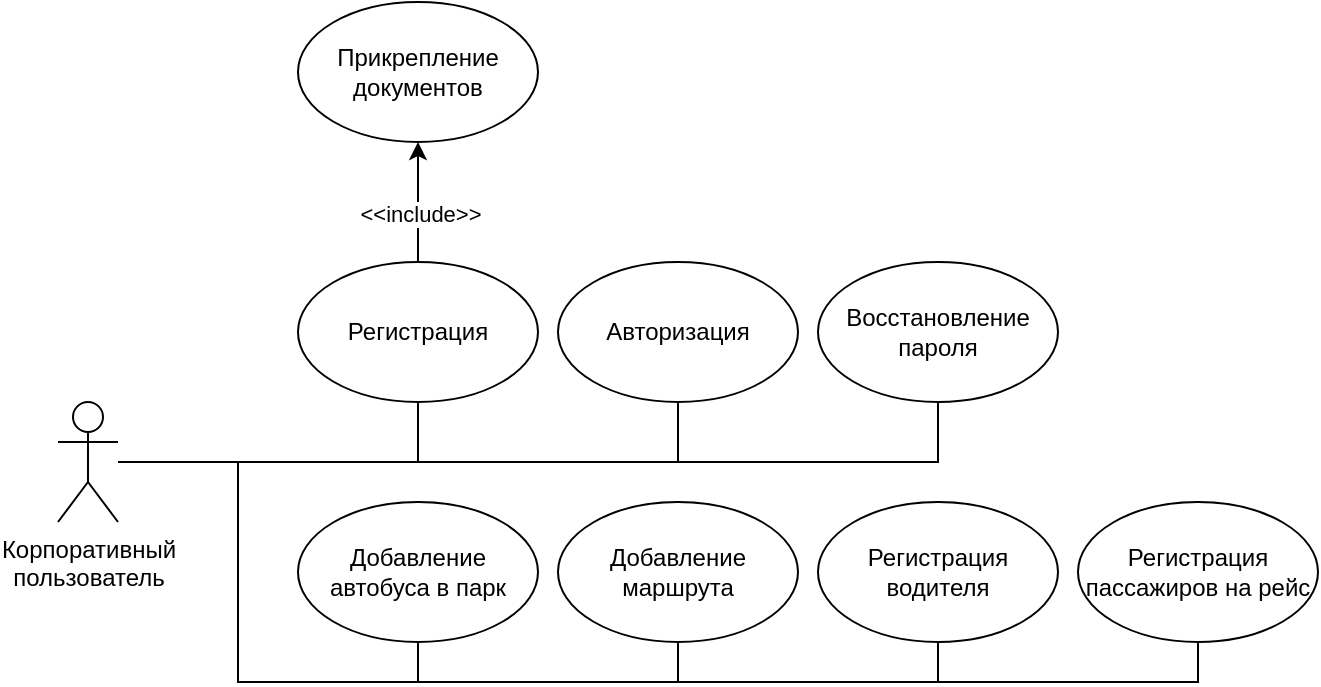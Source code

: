 <mxfile version="15.9.1" type="github">
  <diagram id="t17-Qg_j4giSJlyN2eTZ" name="Page-1">
    <mxGraphModel dx="1185" dy="635" grid="1" gridSize="10" guides="1" tooltips="1" connect="1" arrows="1" fold="1" page="1" pageScale="1" pageWidth="1169" pageHeight="827" math="0" shadow="0">
      <root>
        <mxCell id="0" />
        <mxCell id="1" parent="0" />
        <mxCell id="rjnUexd31WghPcECbCWM-12" style="edgeStyle=orthogonalEdgeStyle;rounded=0;orthogonalLoop=1;jettySize=auto;html=1;entryX=0.5;entryY=1;entryDx=0;entryDy=0;endArrow=none;endFill=0;" edge="1" parent="1" source="rjnUexd31WghPcECbCWM-1" target="rjnUexd31WghPcECbCWM-2">
          <mxGeometry relative="1" as="geometry">
            <Array as="points">
              <mxPoint x="260" y="270" />
            </Array>
          </mxGeometry>
        </mxCell>
        <mxCell id="rjnUexd31WghPcECbCWM-13" style="edgeStyle=orthogonalEdgeStyle;rounded=0;orthogonalLoop=1;jettySize=auto;html=1;entryX=0.5;entryY=1;entryDx=0;entryDy=0;endArrow=none;endFill=0;" edge="1" parent="1" source="rjnUexd31WghPcECbCWM-1" target="rjnUexd31WghPcECbCWM-3">
          <mxGeometry relative="1" as="geometry" />
        </mxCell>
        <mxCell id="rjnUexd31WghPcECbCWM-14" style="edgeStyle=orthogonalEdgeStyle;rounded=0;orthogonalLoop=1;jettySize=auto;html=1;entryX=0.5;entryY=1;entryDx=0;entryDy=0;endArrow=none;endFill=0;" edge="1" parent="1" source="rjnUexd31WghPcECbCWM-1" target="rjnUexd31WghPcECbCWM-7">
          <mxGeometry relative="1" as="geometry" />
        </mxCell>
        <mxCell id="rjnUexd31WghPcECbCWM-15" style="edgeStyle=orthogonalEdgeStyle;rounded=0;orthogonalLoop=1;jettySize=auto;html=1;entryX=0.5;entryY=1;entryDx=0;entryDy=0;endArrow=none;endFill=0;" edge="1" parent="1" source="rjnUexd31WghPcECbCWM-1" target="rjnUexd31WghPcECbCWM-8">
          <mxGeometry relative="1" as="geometry">
            <Array as="points">
              <mxPoint x="170" y="270" />
              <mxPoint x="170" y="380" />
              <mxPoint x="260" y="380" />
            </Array>
          </mxGeometry>
        </mxCell>
        <mxCell id="rjnUexd31WghPcECbCWM-16" style="edgeStyle=orthogonalEdgeStyle;rounded=0;orthogonalLoop=1;jettySize=auto;html=1;entryX=0.5;entryY=1;entryDx=0;entryDy=0;endArrow=none;endFill=0;" edge="1" parent="1" source="rjnUexd31WghPcECbCWM-1" target="rjnUexd31WghPcECbCWM-9">
          <mxGeometry relative="1" as="geometry">
            <Array as="points">
              <mxPoint x="170" y="270" />
              <mxPoint x="170" y="380" />
              <mxPoint x="390" y="380" />
            </Array>
          </mxGeometry>
        </mxCell>
        <mxCell id="rjnUexd31WghPcECbCWM-17" style="edgeStyle=orthogonalEdgeStyle;rounded=0;orthogonalLoop=1;jettySize=auto;html=1;entryX=0.5;entryY=1;entryDx=0;entryDy=0;endArrow=none;endFill=0;" edge="1" parent="1" source="rjnUexd31WghPcECbCWM-1" target="rjnUexd31WghPcECbCWM-10">
          <mxGeometry relative="1" as="geometry">
            <Array as="points">
              <mxPoint x="170" y="270" />
              <mxPoint x="170" y="380" />
              <mxPoint x="520" y="380" />
            </Array>
          </mxGeometry>
        </mxCell>
        <mxCell id="rjnUexd31WghPcECbCWM-18" style="edgeStyle=orthogonalEdgeStyle;rounded=0;orthogonalLoop=1;jettySize=auto;html=1;entryX=0.5;entryY=1;entryDx=0;entryDy=0;endArrow=none;endFill=0;" edge="1" parent="1" source="rjnUexd31WghPcECbCWM-1" target="rjnUexd31WghPcECbCWM-11">
          <mxGeometry relative="1" as="geometry">
            <Array as="points">
              <mxPoint x="170" y="270" />
              <mxPoint x="170" y="380" />
              <mxPoint x="650" y="380" />
            </Array>
          </mxGeometry>
        </mxCell>
        <mxCell id="rjnUexd31WghPcECbCWM-1" value="Корпоративный &lt;br&gt;пользователь" style="shape=umlActor;verticalLabelPosition=bottom;verticalAlign=top;html=1;outlineConnect=0;" vertex="1" parent="1">
          <mxGeometry x="80" y="240" width="30" height="60" as="geometry" />
        </mxCell>
        <mxCell id="rjnUexd31WghPcECbCWM-5" style="edgeStyle=orthogonalEdgeStyle;rounded=0;orthogonalLoop=1;jettySize=auto;html=1;entryX=0.5;entryY=1;entryDx=0;entryDy=0;" edge="1" parent="1" source="rjnUexd31WghPcECbCWM-2" target="rjnUexd31WghPcECbCWM-4">
          <mxGeometry relative="1" as="geometry" />
        </mxCell>
        <mxCell id="rjnUexd31WghPcECbCWM-6" value="&amp;lt;&amp;lt;include&amp;gt;&amp;gt;" style="edgeLabel;html=1;align=center;verticalAlign=middle;resizable=0;points=[];" vertex="1" connectable="0" parent="rjnUexd31WghPcECbCWM-5">
          <mxGeometry x="-0.193" y="-1" relative="1" as="geometry">
            <mxPoint as="offset" />
          </mxGeometry>
        </mxCell>
        <mxCell id="rjnUexd31WghPcECbCWM-2" value="Регистрация" style="ellipse;whiteSpace=wrap;html=1;" vertex="1" parent="1">
          <mxGeometry x="200" y="170" width="120" height="70" as="geometry" />
        </mxCell>
        <mxCell id="rjnUexd31WghPcECbCWM-3" value="Авторизация" style="ellipse;whiteSpace=wrap;html=1;" vertex="1" parent="1">
          <mxGeometry x="330" y="170" width="120" height="70" as="geometry" />
        </mxCell>
        <mxCell id="rjnUexd31WghPcECbCWM-4" value="Прикрепление документов" style="ellipse;whiteSpace=wrap;html=1;" vertex="1" parent="1">
          <mxGeometry x="200" y="40" width="120" height="70" as="geometry" />
        </mxCell>
        <mxCell id="rjnUexd31WghPcECbCWM-7" value="Восстановление пароля" style="ellipse;whiteSpace=wrap;html=1;" vertex="1" parent="1">
          <mxGeometry x="460" y="170" width="120" height="70" as="geometry" />
        </mxCell>
        <mxCell id="rjnUexd31WghPcECbCWM-8" value="Добавление автобуса в парк" style="ellipse;whiteSpace=wrap;html=1;" vertex="1" parent="1">
          <mxGeometry x="200" y="290" width="120" height="70" as="geometry" />
        </mxCell>
        <mxCell id="rjnUexd31WghPcECbCWM-9" value="Добавление маршрута" style="ellipse;whiteSpace=wrap;html=1;" vertex="1" parent="1">
          <mxGeometry x="330" y="290" width="120" height="70" as="geometry" />
        </mxCell>
        <mxCell id="rjnUexd31WghPcECbCWM-10" value="Регистрация водителя" style="ellipse;whiteSpace=wrap;html=1;" vertex="1" parent="1">
          <mxGeometry x="460" y="290" width="120" height="70" as="geometry" />
        </mxCell>
        <mxCell id="rjnUexd31WghPcECbCWM-11" value="Регистрация пассажиров на рейс" style="ellipse;whiteSpace=wrap;html=1;" vertex="1" parent="1">
          <mxGeometry x="590" y="290" width="120" height="70" as="geometry" />
        </mxCell>
      </root>
    </mxGraphModel>
  </diagram>
</mxfile>
